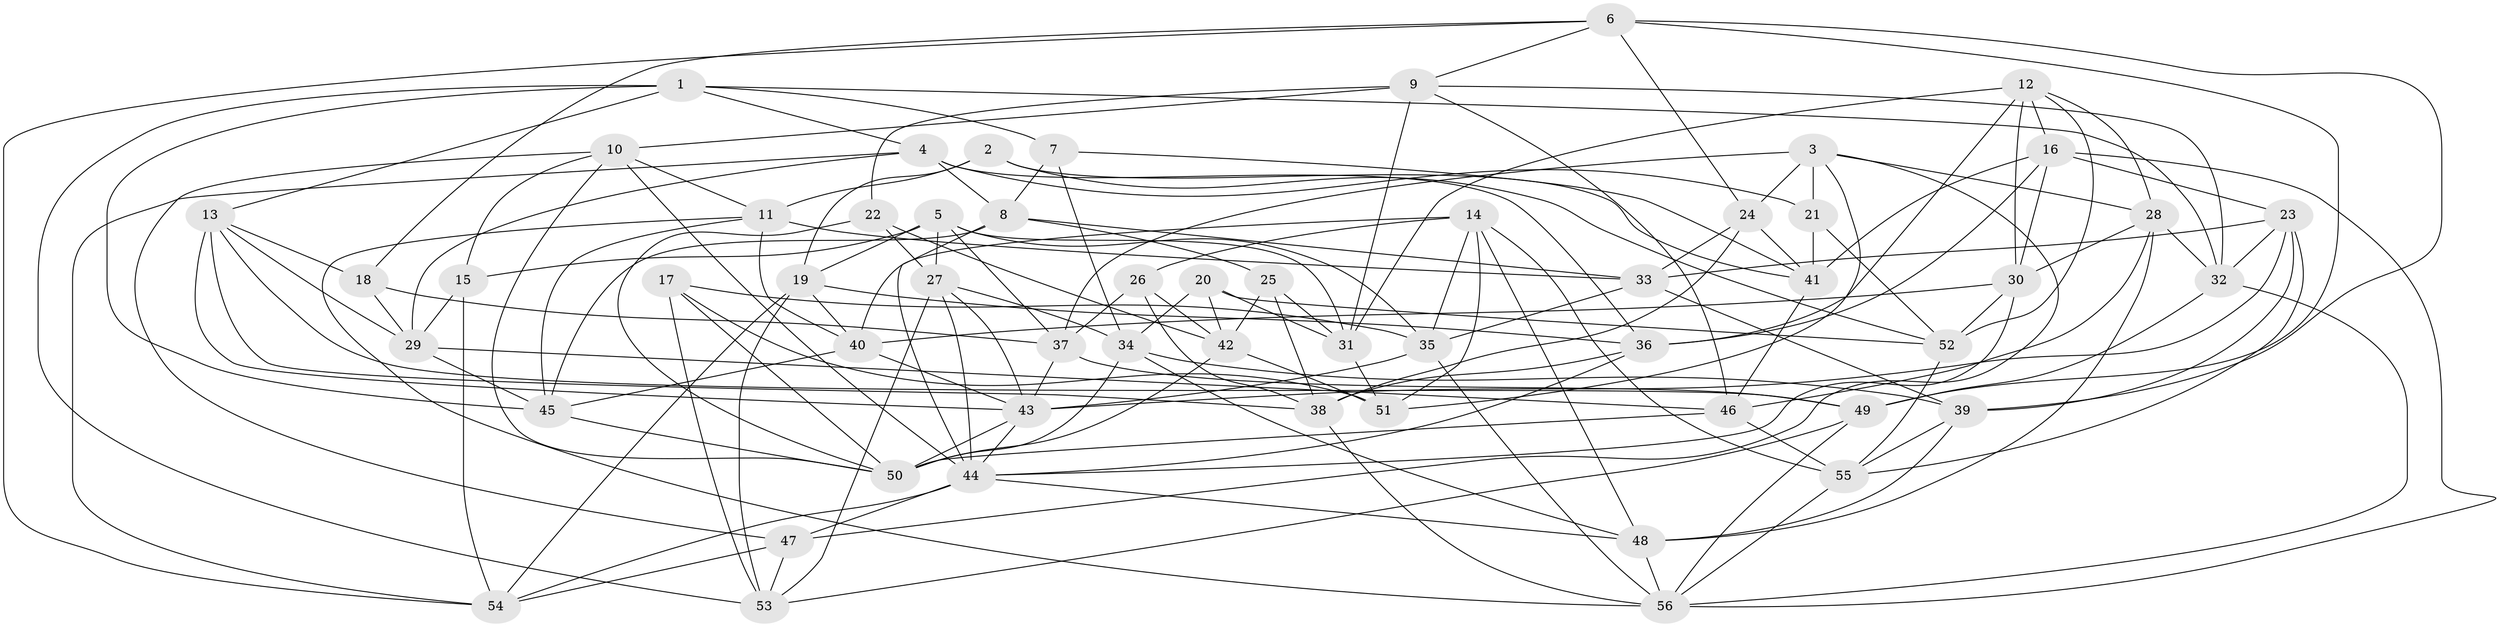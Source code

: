 // original degree distribution, {4: 1.0}
// Generated by graph-tools (version 1.1) at 2025/50/03/09/25 03:50:47]
// undirected, 56 vertices, 161 edges
graph export_dot {
graph [start="1"]
  node [color=gray90,style=filled];
  1;
  2;
  3;
  4;
  5;
  6;
  7;
  8;
  9;
  10;
  11;
  12;
  13;
  14;
  15;
  16;
  17;
  18;
  19;
  20;
  21;
  22;
  23;
  24;
  25;
  26;
  27;
  28;
  29;
  30;
  31;
  32;
  33;
  34;
  35;
  36;
  37;
  38;
  39;
  40;
  41;
  42;
  43;
  44;
  45;
  46;
  47;
  48;
  49;
  50;
  51;
  52;
  53;
  54;
  55;
  56;
  1 -- 4 [weight=1.0];
  1 -- 7 [weight=1.0];
  1 -- 13 [weight=1.0];
  1 -- 32 [weight=1.0];
  1 -- 45 [weight=1.0];
  1 -- 53 [weight=1.0];
  2 -- 11 [weight=1.0];
  2 -- 19 [weight=1.0];
  2 -- 41 [weight=1.0];
  2 -- 52 [weight=1.0];
  3 -- 21 [weight=1.0];
  3 -- 24 [weight=2.0];
  3 -- 28 [weight=1.0];
  3 -- 37 [weight=1.0];
  3 -- 47 [weight=1.0];
  3 -- 51 [weight=2.0];
  4 -- 8 [weight=1.0];
  4 -- 21 [weight=1.0];
  4 -- 29 [weight=1.0];
  4 -- 36 [weight=1.0];
  4 -- 54 [weight=1.0];
  5 -- 15 [weight=1.0];
  5 -- 19 [weight=1.0];
  5 -- 27 [weight=1.0];
  5 -- 31 [weight=1.0];
  5 -- 35 [weight=1.0];
  5 -- 37 [weight=1.0];
  6 -- 9 [weight=1.0];
  6 -- 18 [weight=1.0];
  6 -- 24 [weight=1.0];
  6 -- 39 [weight=1.0];
  6 -- 49 [weight=1.0];
  6 -- 54 [weight=1.0];
  7 -- 8 [weight=1.0];
  7 -- 34 [weight=1.0];
  7 -- 41 [weight=1.0];
  8 -- 25 [weight=1.0];
  8 -- 33 [weight=1.0];
  8 -- 44 [weight=1.0];
  8 -- 45 [weight=1.0];
  9 -- 10 [weight=1.0];
  9 -- 22 [weight=1.0];
  9 -- 31 [weight=1.0];
  9 -- 32 [weight=1.0];
  9 -- 46 [weight=1.0];
  10 -- 11 [weight=1.0];
  10 -- 15 [weight=1.0];
  10 -- 44 [weight=1.0];
  10 -- 47 [weight=1.0];
  10 -- 50 [weight=1.0];
  11 -- 33 [weight=1.0];
  11 -- 40 [weight=1.0];
  11 -- 45 [weight=1.0];
  11 -- 56 [weight=1.0];
  12 -- 16 [weight=1.0];
  12 -- 28 [weight=1.0];
  12 -- 30 [weight=1.0];
  12 -- 31 [weight=1.0];
  12 -- 36 [weight=1.0];
  12 -- 52 [weight=1.0];
  13 -- 18 [weight=1.0];
  13 -- 29 [weight=1.0];
  13 -- 38 [weight=1.0];
  13 -- 43 [weight=1.0];
  13 -- 49 [weight=1.0];
  14 -- 26 [weight=1.0];
  14 -- 35 [weight=1.0];
  14 -- 40 [weight=1.0];
  14 -- 48 [weight=1.0];
  14 -- 51 [weight=1.0];
  14 -- 55 [weight=1.0];
  15 -- 29 [weight=1.0];
  15 -- 54 [weight=1.0];
  16 -- 23 [weight=1.0];
  16 -- 30 [weight=1.0];
  16 -- 36 [weight=1.0];
  16 -- 41 [weight=1.0];
  16 -- 56 [weight=1.0];
  17 -- 35 [weight=1.0];
  17 -- 50 [weight=1.0];
  17 -- 51 [weight=1.0];
  17 -- 53 [weight=1.0];
  18 -- 29 [weight=1.0];
  18 -- 37 [weight=1.0];
  19 -- 36 [weight=1.0];
  19 -- 40 [weight=1.0];
  19 -- 53 [weight=1.0];
  19 -- 54 [weight=1.0];
  20 -- 31 [weight=1.0];
  20 -- 34 [weight=1.0];
  20 -- 42 [weight=1.0];
  20 -- 52 [weight=1.0];
  21 -- 41 [weight=1.0];
  21 -- 52 [weight=1.0];
  22 -- 27 [weight=1.0];
  22 -- 42 [weight=1.0];
  22 -- 50 [weight=1.0];
  23 -- 32 [weight=1.0];
  23 -- 33 [weight=1.0];
  23 -- 39 [weight=1.0];
  23 -- 43 [weight=1.0];
  23 -- 55 [weight=1.0];
  24 -- 33 [weight=1.0];
  24 -- 38 [weight=1.0];
  24 -- 41 [weight=1.0];
  25 -- 31 [weight=1.0];
  25 -- 38 [weight=1.0];
  25 -- 42 [weight=1.0];
  26 -- 37 [weight=1.0];
  26 -- 38 [weight=1.0];
  26 -- 42 [weight=1.0];
  27 -- 34 [weight=1.0];
  27 -- 43 [weight=1.0];
  27 -- 44 [weight=1.0];
  27 -- 53 [weight=1.0];
  28 -- 30 [weight=1.0];
  28 -- 32 [weight=1.0];
  28 -- 46 [weight=1.0];
  28 -- 48 [weight=1.0];
  29 -- 45 [weight=1.0];
  29 -- 46 [weight=1.0];
  30 -- 40 [weight=1.0];
  30 -- 44 [weight=1.0];
  30 -- 52 [weight=1.0];
  31 -- 51 [weight=1.0];
  32 -- 49 [weight=1.0];
  32 -- 56 [weight=1.0];
  33 -- 35 [weight=1.0];
  33 -- 39 [weight=1.0];
  34 -- 39 [weight=1.0];
  34 -- 48 [weight=1.0];
  34 -- 50 [weight=1.0];
  35 -- 43 [weight=1.0];
  35 -- 56 [weight=1.0];
  36 -- 38 [weight=1.0];
  36 -- 44 [weight=1.0];
  37 -- 43 [weight=1.0];
  37 -- 49 [weight=1.0];
  38 -- 56 [weight=1.0];
  39 -- 48 [weight=1.0];
  39 -- 55 [weight=1.0];
  40 -- 43 [weight=1.0];
  40 -- 45 [weight=1.0];
  41 -- 46 [weight=1.0];
  42 -- 50 [weight=1.0];
  42 -- 51 [weight=1.0];
  43 -- 44 [weight=1.0];
  43 -- 50 [weight=1.0];
  44 -- 47 [weight=2.0];
  44 -- 48 [weight=1.0];
  44 -- 54 [weight=1.0];
  45 -- 50 [weight=1.0];
  46 -- 50 [weight=1.0];
  46 -- 55 [weight=1.0];
  47 -- 53 [weight=1.0];
  47 -- 54 [weight=1.0];
  48 -- 56 [weight=1.0];
  49 -- 53 [weight=1.0];
  49 -- 56 [weight=1.0];
  52 -- 55 [weight=1.0];
  55 -- 56 [weight=1.0];
}
